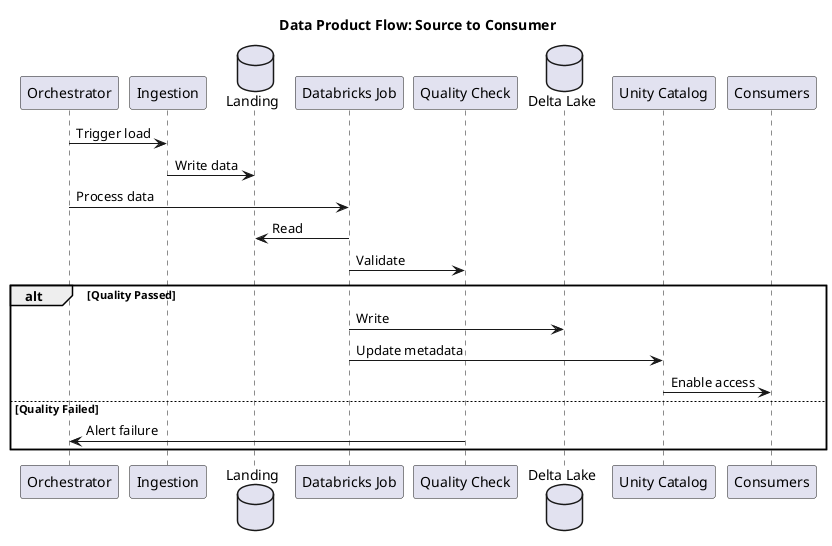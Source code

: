@startuml
title Data Product Flow: Source to Consumer
participant "Orchestrator" as CTM
participant "Ingestion" as ING
database "Landing" as LAND
participant "Databricks Job" as DBX
participant "Quality Check" as DQ
database "Delta Lake" as DELTA
participant "Unity Catalog" as UC
participant "Consumers" as CONS

CTM -> ING: Trigger load
ING -> LAND: Write data
CTM -> DBX: Process data
DBX -> LAND: Read
DBX -> DQ: Validate
alt Quality Passed
        DBX -> DELTA: Write
        DBX -> UC: Update metadata
        UC -> CONS: Enable access
else Quality Failed
        DQ -> CTM: Alert failure
end
@enduml